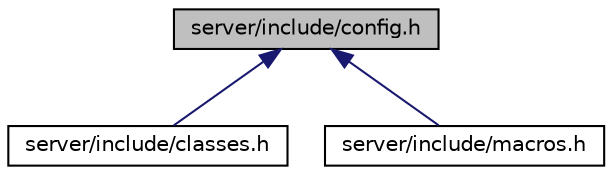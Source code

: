 digraph "server/include/config.h"
{
  edge [fontname="Helvetica",fontsize="10",labelfontname="Helvetica",labelfontsize="10"];
  node [fontname="Helvetica",fontsize="10",shape=record];
  Node1 [label="server/include/config.h",height=0.2,width=0.4,color="black", fillcolor="grey75", style="filled", fontcolor="black"];
  Node1 -> Node2 [dir="back",color="midnightblue",fontsize="10",style="solid",fontname="Helvetica"];
  Node2 [label="server/include/classes.h",height=0.2,width=0.4,color="black", fillcolor="white", style="filled",URL="$classes_8h.html"];
  Node1 -> Node3 [dir="back",color="midnightblue",fontsize="10",style="solid",fontname="Helvetica"];
  Node3 [label="server/include/macros.h",height=0.2,width=0.4,color="black", fillcolor="white", style="filled",URL="$macros_8h.html"];
}
